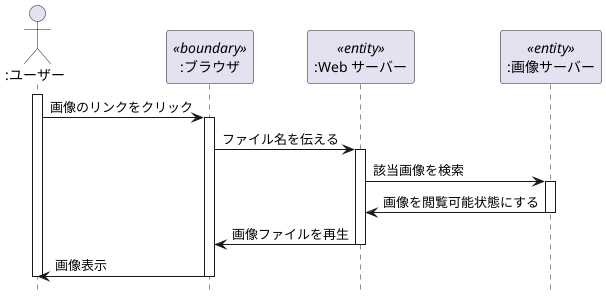 @startuml
hide footbox
Actor ":ユーザー" as u
participant ":ブラウザ" as b <<boundary>>
participant ":Web サーバー" as w <<entity>>
participant ":画像サーバー" as g <<entity>>
activate u
u->b:画像のリンクをクリック
activate b
b->w:ファイル名を伝える
activate w
w->g:該当画像を検索
activate g
g->w:画像を閲覧可能状態にする
deactivate g
w->b:画像ファイルを再生
deactivate w
b->u:画像表示
deactivate b
deactivate u
@enduml